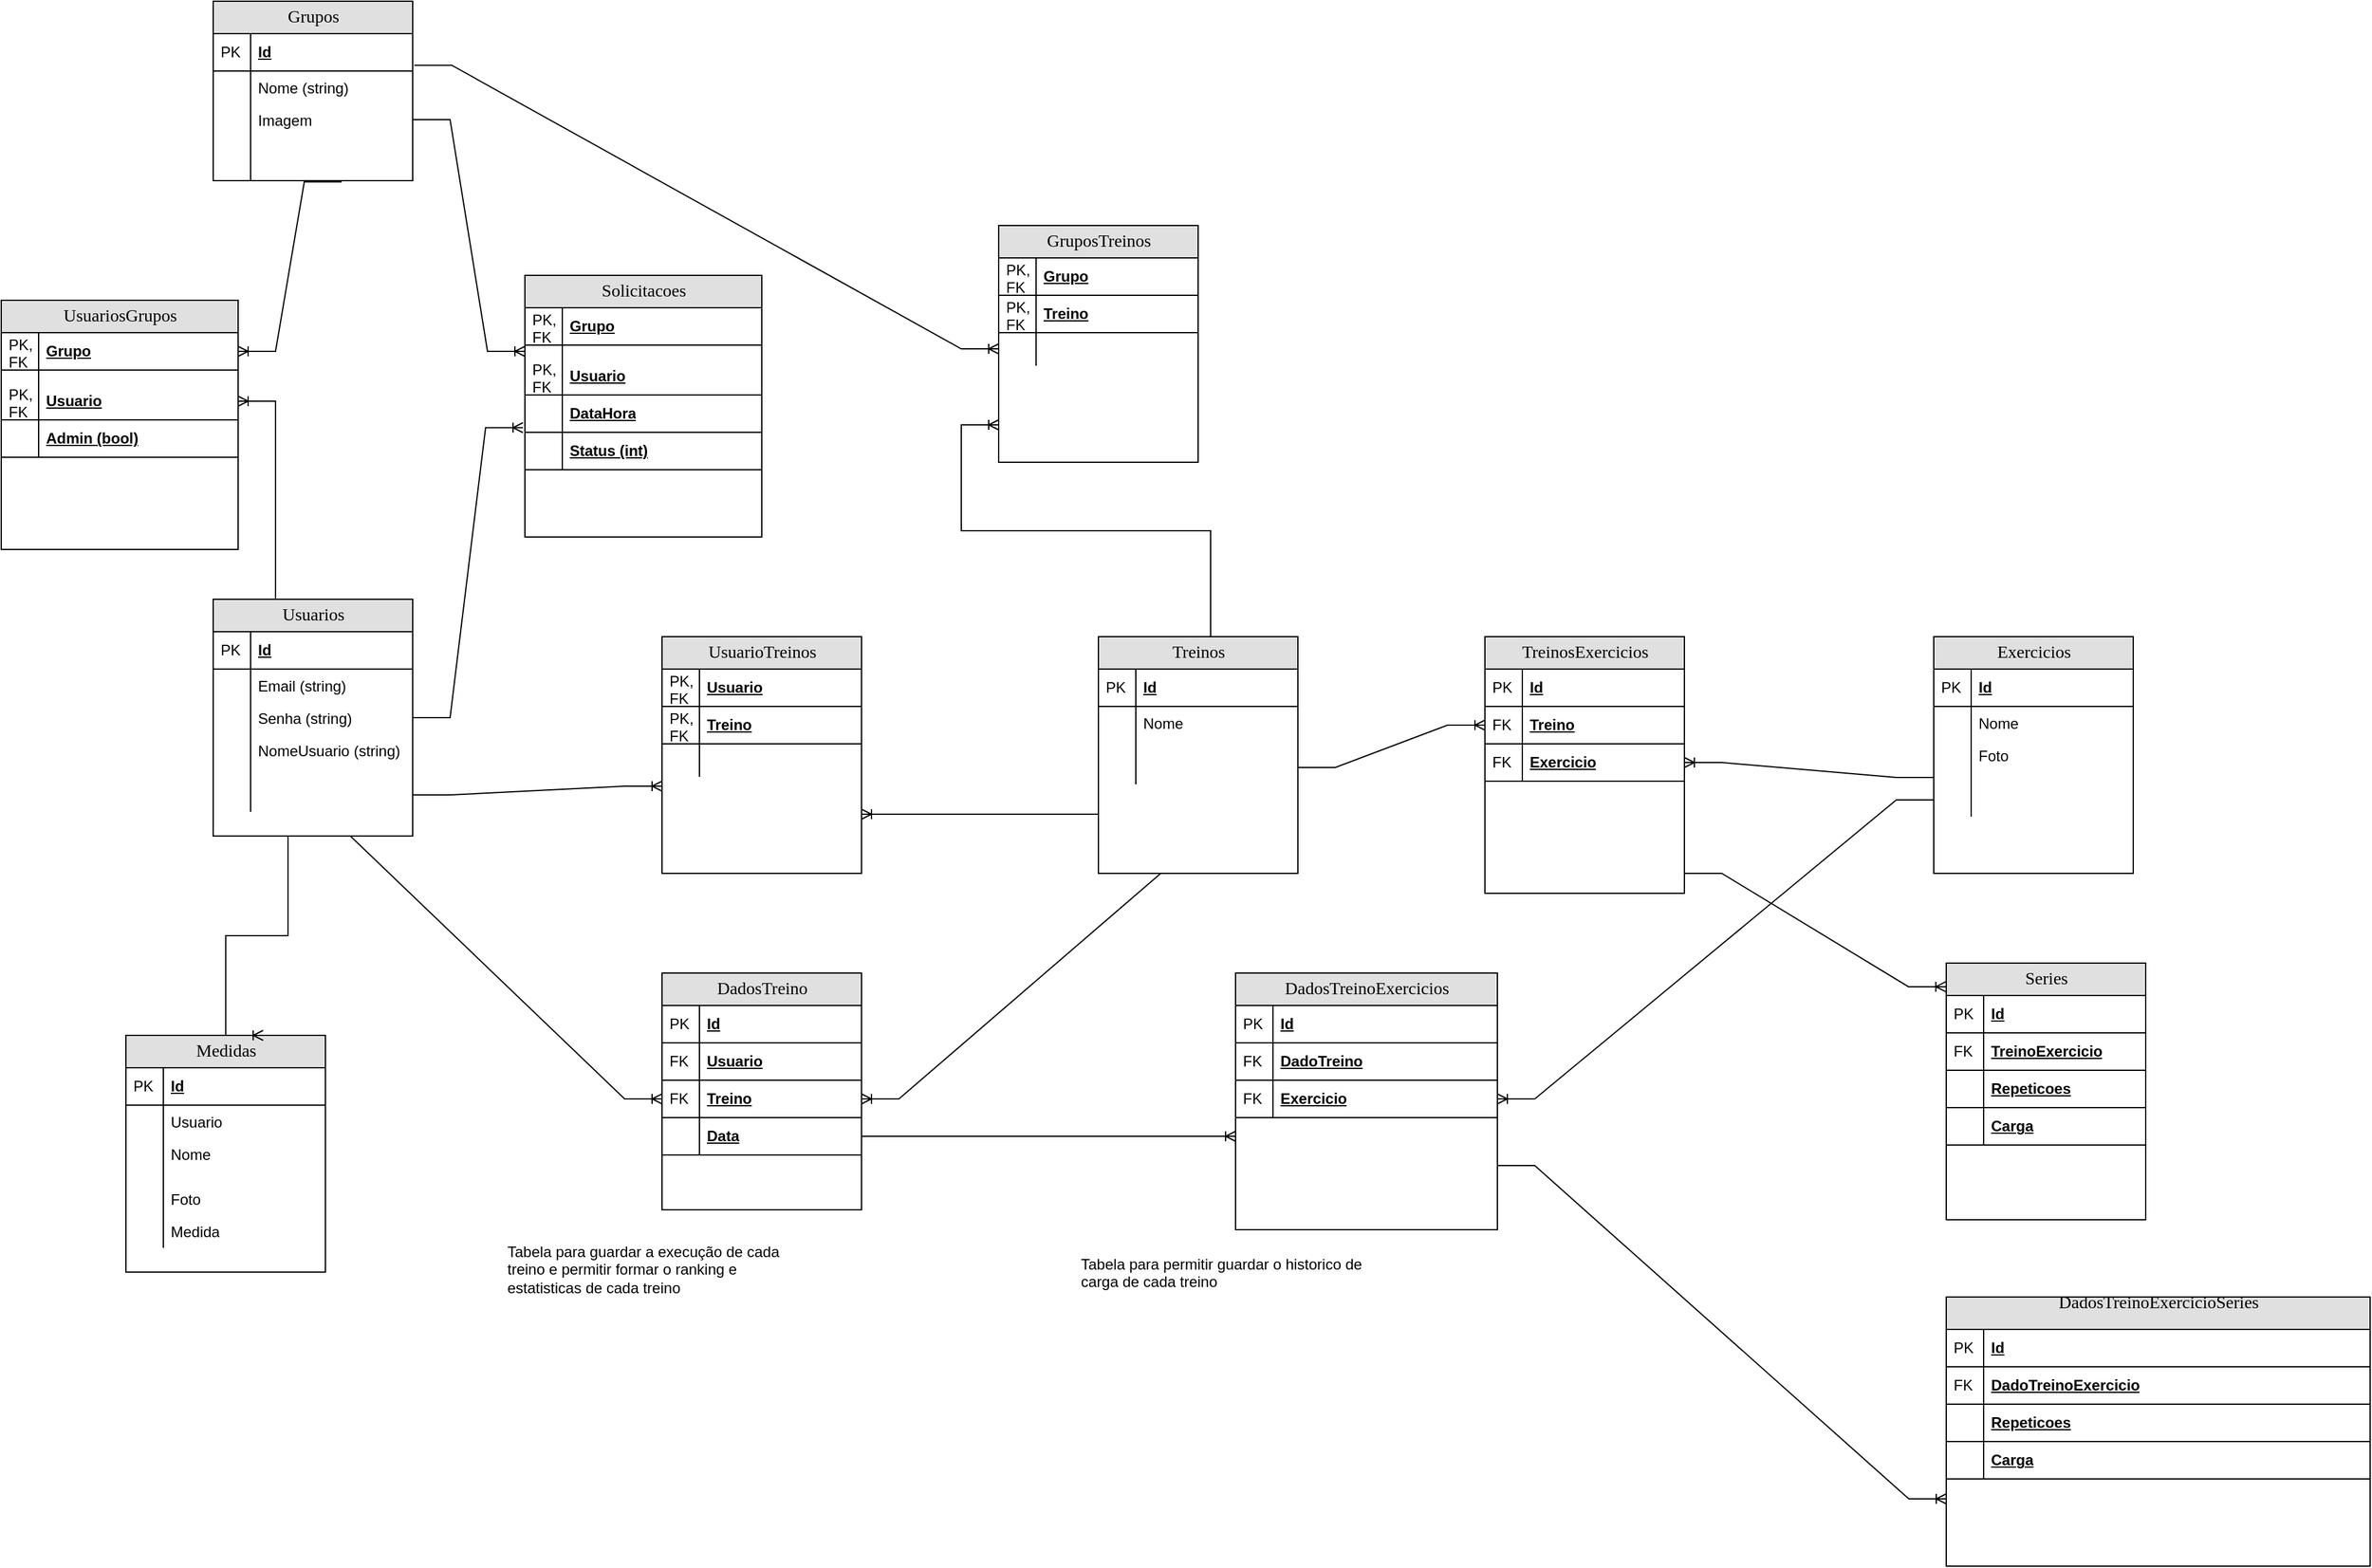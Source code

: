 <mxfile version="26.1.1">
  <diagram name="Page-1" id="e56a1550-8fbb-45ad-956c-1786394a9013">
    <mxGraphModel dx="2357" dy="1610" grid="1" gridSize="10" guides="1" tooltips="1" connect="1" arrows="1" fold="1" page="1" pageScale="1" pageWidth="1100" pageHeight="850" background="none" math="0" shadow="0">
      <root>
        <mxCell id="0" />
        <mxCell id="1" parent="0" />
        <mxCell id="2e49270ec7c68f3f-80" value="Usuarios" style="swimlane;html=1;fontStyle=0;childLayout=stackLayout;horizontal=1;startSize=26;fillColor=#e0e0e0;horizontalStack=0;resizeParent=1;resizeLast=0;collapsible=1;marginBottom=0;swimlaneFillColor=#ffffff;align=center;rounded=0;shadow=0;comic=0;labelBackgroundColor=none;strokeWidth=1;fontFamily=Verdana;fontSize=14" parent="1" vertex="1">
          <mxGeometry x="-100" y="350" width="160" height="190" as="geometry" />
        </mxCell>
        <mxCell id="2e49270ec7c68f3f-81" value="Id" style="shape=partialRectangle;top=0;left=0;right=0;bottom=1;html=1;align=left;verticalAlign=middle;fillColor=none;spacingLeft=34;spacingRight=4;whiteSpace=wrap;overflow=hidden;rotatable=0;points=[[0,0.5],[1,0.5]];portConstraint=eastwest;dropTarget=0;fontStyle=5;" parent="2e49270ec7c68f3f-80" vertex="1">
          <mxGeometry y="26" width="160" height="30" as="geometry" />
        </mxCell>
        <mxCell id="2e49270ec7c68f3f-82" value="PK" style="shape=partialRectangle;top=0;left=0;bottom=0;html=1;fillColor=none;align=left;verticalAlign=middle;spacingLeft=4;spacingRight=4;whiteSpace=wrap;overflow=hidden;rotatable=0;points=[];portConstraint=eastwest;part=1;" parent="2e49270ec7c68f3f-81" vertex="1" connectable="0">
          <mxGeometry width="30" height="30" as="geometry" />
        </mxCell>
        <mxCell id="2e49270ec7c68f3f-83" value="Email (string)" style="shape=partialRectangle;top=0;left=0;right=0;bottom=0;html=1;align=left;verticalAlign=top;fillColor=none;spacingLeft=34;spacingRight=4;whiteSpace=wrap;overflow=hidden;rotatable=0;points=[[0,0.5],[1,0.5]];portConstraint=eastwest;dropTarget=0;" parent="2e49270ec7c68f3f-80" vertex="1">
          <mxGeometry y="56" width="160" height="26" as="geometry" />
        </mxCell>
        <mxCell id="2e49270ec7c68f3f-84" value="" style="shape=partialRectangle;top=0;left=0;bottom=0;html=1;fillColor=none;align=left;verticalAlign=top;spacingLeft=4;spacingRight=4;whiteSpace=wrap;overflow=hidden;rotatable=0;points=[];portConstraint=eastwest;part=1;" parent="2e49270ec7c68f3f-83" vertex="1" connectable="0">
          <mxGeometry width="30" height="26" as="geometry" />
        </mxCell>
        <mxCell id="2e49270ec7c68f3f-85" value="Senha (string)" style="shape=partialRectangle;top=0;left=0;right=0;bottom=0;html=1;align=left;verticalAlign=top;fillColor=none;spacingLeft=34;spacingRight=4;whiteSpace=wrap;overflow=hidden;rotatable=0;points=[[0,0.5],[1,0.5]];portConstraint=eastwest;dropTarget=0;" parent="2e49270ec7c68f3f-80" vertex="1">
          <mxGeometry y="82" width="160" height="26" as="geometry" />
        </mxCell>
        <mxCell id="2e49270ec7c68f3f-86" value="" style="shape=partialRectangle;top=0;left=0;bottom=0;html=1;fillColor=none;align=left;verticalAlign=top;spacingLeft=4;spacingRight=4;whiteSpace=wrap;overflow=hidden;rotatable=0;points=[];portConstraint=eastwest;part=1;" parent="2e49270ec7c68f3f-85" vertex="1" connectable="0">
          <mxGeometry width="30" height="26" as="geometry" />
        </mxCell>
        <mxCell id="2e49270ec7c68f3f-87" value="NomeUsuario (string)" style="shape=partialRectangle;top=0;left=0;right=0;bottom=0;html=1;align=left;verticalAlign=top;fillColor=none;spacingLeft=34;spacingRight=4;whiteSpace=wrap;overflow=hidden;rotatable=0;points=[[0,0.5],[1,0.5]];portConstraint=eastwest;dropTarget=0;" parent="2e49270ec7c68f3f-80" vertex="1">
          <mxGeometry y="108" width="160" height="26" as="geometry" />
        </mxCell>
        <mxCell id="2e49270ec7c68f3f-88" value="" style="shape=partialRectangle;top=0;left=0;bottom=0;html=1;fillColor=none;align=left;verticalAlign=top;spacingLeft=4;spacingRight=4;whiteSpace=wrap;overflow=hidden;rotatable=0;points=[];portConstraint=eastwest;part=1;" parent="2e49270ec7c68f3f-87" vertex="1" connectable="0">
          <mxGeometry width="30" height="26" as="geometry" />
        </mxCell>
        <mxCell id="2e49270ec7c68f3f-89" value="" style="shape=partialRectangle;top=0;left=0;right=0;bottom=0;html=1;align=left;verticalAlign=top;fillColor=none;spacingLeft=34;spacingRight=4;whiteSpace=wrap;overflow=hidden;rotatable=0;points=[[0,0.5],[1,0.5]];portConstraint=eastwest;dropTarget=0;" parent="2e49270ec7c68f3f-80" vertex="1">
          <mxGeometry y="134" width="160" height="10" as="geometry" />
        </mxCell>
        <mxCell id="2e49270ec7c68f3f-90" value="" style="shape=partialRectangle;top=0;left=0;bottom=0;html=1;fillColor=none;align=left;verticalAlign=top;spacingLeft=4;spacingRight=4;whiteSpace=wrap;overflow=hidden;rotatable=0;points=[];portConstraint=eastwest;part=1;" parent="2e49270ec7c68f3f-89" vertex="1" connectable="0">
          <mxGeometry width="30" height="10" as="geometry" />
        </mxCell>
        <mxCell id="-Z6-8QN4MxrvKPbRd43C-1" value="" style="shape=partialRectangle;top=0;left=0;right=0;bottom=0;html=1;align=left;verticalAlign=top;fillColor=none;spacingLeft=34;spacingRight=4;whiteSpace=wrap;overflow=hidden;rotatable=0;points=[[0,0.5],[1,0.5]];portConstraint=eastwest;dropTarget=0;" parent="2e49270ec7c68f3f-80" vertex="1">
          <mxGeometry y="144" width="160" height="26" as="geometry" />
        </mxCell>
        <mxCell id="-Z6-8QN4MxrvKPbRd43C-2" value="" style="shape=partialRectangle;top=0;left=0;bottom=0;html=1;fillColor=none;align=left;verticalAlign=top;spacingLeft=4;spacingRight=4;whiteSpace=wrap;overflow=hidden;rotatable=0;points=[];portConstraint=eastwest;part=1;" parent="-Z6-8QN4MxrvKPbRd43C-1" vertex="1" connectable="0">
          <mxGeometry width="30" height="26" as="geometry" />
        </mxCell>
        <mxCell id="-Z6-8QN4MxrvKPbRd43C-3" value="Grupos" style="swimlane;html=1;fontStyle=0;childLayout=stackLayout;horizontal=1;startSize=26;fillColor=#e0e0e0;horizontalStack=0;resizeParent=1;resizeLast=0;collapsible=1;marginBottom=0;swimlaneFillColor=#ffffff;align=center;rounded=0;shadow=0;comic=0;labelBackgroundColor=none;strokeWidth=1;fontFamily=Verdana;fontSize=14" parent="1" vertex="1">
          <mxGeometry x="-100" y="-130" width="160" height="144" as="geometry" />
        </mxCell>
        <mxCell id="-Z6-8QN4MxrvKPbRd43C-4" value="Id" style="shape=partialRectangle;top=0;left=0;right=0;bottom=1;html=1;align=left;verticalAlign=middle;fillColor=none;spacingLeft=34;spacingRight=4;whiteSpace=wrap;overflow=hidden;rotatable=0;points=[[0,0.5],[1,0.5]];portConstraint=eastwest;dropTarget=0;fontStyle=5;" parent="-Z6-8QN4MxrvKPbRd43C-3" vertex="1">
          <mxGeometry y="26" width="160" height="30" as="geometry" />
        </mxCell>
        <mxCell id="-Z6-8QN4MxrvKPbRd43C-5" value="PK" style="shape=partialRectangle;top=0;left=0;bottom=0;html=1;fillColor=none;align=left;verticalAlign=middle;spacingLeft=4;spacingRight=4;whiteSpace=wrap;overflow=hidden;rotatable=0;points=[];portConstraint=eastwest;part=1;" parent="-Z6-8QN4MxrvKPbRd43C-4" vertex="1" connectable="0">
          <mxGeometry width="30" height="30" as="geometry" />
        </mxCell>
        <mxCell id="-Z6-8QN4MxrvKPbRd43C-6" value="Nome (string)" style="shape=partialRectangle;top=0;left=0;right=0;bottom=0;html=1;align=left;verticalAlign=top;fillColor=none;spacingLeft=34;spacingRight=4;whiteSpace=wrap;overflow=hidden;rotatable=0;points=[[0,0.5],[1,0.5]];portConstraint=eastwest;dropTarget=0;" parent="-Z6-8QN4MxrvKPbRd43C-3" vertex="1">
          <mxGeometry y="56" width="160" height="26" as="geometry" />
        </mxCell>
        <mxCell id="-Z6-8QN4MxrvKPbRd43C-7" value="" style="shape=partialRectangle;top=0;left=0;bottom=0;html=1;fillColor=none;align=left;verticalAlign=top;spacingLeft=4;spacingRight=4;whiteSpace=wrap;overflow=hidden;rotatable=0;points=[];portConstraint=eastwest;part=1;" parent="-Z6-8QN4MxrvKPbRd43C-6" vertex="1" connectable="0">
          <mxGeometry width="30" height="26" as="geometry" />
        </mxCell>
        <mxCell id="-Z6-8QN4MxrvKPbRd43C-8" value="Imagem" style="shape=partialRectangle;top=0;left=0;right=0;bottom=0;html=1;align=left;verticalAlign=top;fillColor=none;spacingLeft=34;spacingRight=4;whiteSpace=wrap;overflow=hidden;rotatable=0;points=[[0,0.5],[1,0.5]];portConstraint=eastwest;dropTarget=0;" parent="-Z6-8QN4MxrvKPbRd43C-3" vertex="1">
          <mxGeometry y="82" width="160" height="26" as="geometry" />
        </mxCell>
        <mxCell id="-Z6-8QN4MxrvKPbRd43C-9" value="" style="shape=partialRectangle;top=0;left=0;bottom=0;html=1;fillColor=none;align=left;verticalAlign=top;spacingLeft=4;spacingRight=4;whiteSpace=wrap;overflow=hidden;rotatable=0;points=[];portConstraint=eastwest;part=1;" parent="-Z6-8QN4MxrvKPbRd43C-8" vertex="1" connectable="0">
          <mxGeometry width="30" height="26" as="geometry" />
        </mxCell>
        <mxCell id="-Z6-8QN4MxrvKPbRd43C-10" value="" style="shape=partialRectangle;top=0;left=0;right=0;bottom=0;html=1;align=left;verticalAlign=top;fillColor=none;spacingLeft=34;spacingRight=4;whiteSpace=wrap;overflow=hidden;rotatable=0;points=[[0,0.5],[1,0.5]];portConstraint=eastwest;dropTarget=0;" parent="-Z6-8QN4MxrvKPbRd43C-3" vertex="1">
          <mxGeometry y="108" width="160" height="26" as="geometry" />
        </mxCell>
        <mxCell id="-Z6-8QN4MxrvKPbRd43C-11" value="" style="shape=partialRectangle;top=0;left=0;bottom=0;html=1;fillColor=none;align=left;verticalAlign=top;spacingLeft=4;spacingRight=4;whiteSpace=wrap;overflow=hidden;rotatable=0;points=[];portConstraint=eastwest;part=1;" parent="-Z6-8QN4MxrvKPbRd43C-10" vertex="1" connectable="0">
          <mxGeometry width="30" height="26" as="geometry" />
        </mxCell>
        <mxCell id="-Z6-8QN4MxrvKPbRd43C-12" value="" style="shape=partialRectangle;top=0;left=0;right=0;bottom=0;html=1;align=left;verticalAlign=top;fillColor=none;spacingLeft=34;spacingRight=4;whiteSpace=wrap;overflow=hidden;rotatable=0;points=[[0,0.5],[1,0.5]];portConstraint=eastwest;dropTarget=0;" parent="-Z6-8QN4MxrvKPbRd43C-3" vertex="1">
          <mxGeometry y="134" width="160" height="10" as="geometry" />
        </mxCell>
        <mxCell id="-Z6-8QN4MxrvKPbRd43C-13" value="" style="shape=partialRectangle;top=0;left=0;bottom=0;html=1;fillColor=none;align=left;verticalAlign=top;spacingLeft=4;spacingRight=4;whiteSpace=wrap;overflow=hidden;rotatable=0;points=[];portConstraint=eastwest;part=1;" parent="-Z6-8QN4MxrvKPbRd43C-12" vertex="1" connectable="0">
          <mxGeometry width="30" height="10" as="geometry" />
        </mxCell>
        <mxCell id="-Z6-8QN4MxrvKPbRd43C-14" value="UsuariosGrupos" style="swimlane;html=1;fontStyle=0;childLayout=stackLayout;horizontal=1;startSize=26;fillColor=#e0e0e0;horizontalStack=0;resizeParent=1;resizeLast=0;collapsible=1;marginBottom=0;swimlaneFillColor=#ffffff;align=center;rounded=0;shadow=0;comic=0;labelBackgroundColor=none;strokeWidth=1;fontFamily=Verdana;fontSize=14" parent="1" vertex="1">
          <mxGeometry x="-270" y="110" width="190" height="200" as="geometry" />
        </mxCell>
        <mxCell id="-Z6-8QN4MxrvKPbRd43C-15" value="Grupo" style="shape=partialRectangle;top=0;left=0;right=0;bottom=1;html=1;align=left;verticalAlign=middle;fillColor=none;spacingLeft=34;spacingRight=4;whiteSpace=wrap;overflow=hidden;rotatable=0;points=[[0,0.5],[1,0.5]];portConstraint=eastwest;dropTarget=0;fontStyle=5;" parent="-Z6-8QN4MxrvKPbRd43C-14" vertex="1">
          <mxGeometry y="26" width="190" height="30" as="geometry" />
        </mxCell>
        <mxCell id="-Z6-8QN4MxrvKPbRd43C-16" value="PK, FK" style="shape=partialRectangle;top=0;left=0;bottom=0;html=1;fillColor=none;align=left;verticalAlign=middle;spacingLeft=4;spacingRight=4;whiteSpace=wrap;overflow=hidden;rotatable=0;points=[];portConstraint=eastwest;part=1;" parent="-Z6-8QN4MxrvKPbRd43C-15" vertex="1" connectable="0">
          <mxGeometry width="30" height="30" as="geometry" />
        </mxCell>
        <mxCell id="-Z6-8QN4MxrvKPbRd43C-23" value="" style="shape=partialRectangle;top=0;left=0;right=0;bottom=0;html=1;align=left;verticalAlign=top;fillColor=none;spacingLeft=34;spacingRight=4;whiteSpace=wrap;overflow=hidden;rotatable=0;points=[[0,0.5],[1,0.5]];portConstraint=eastwest;dropTarget=0;" parent="-Z6-8QN4MxrvKPbRd43C-14" vertex="1">
          <mxGeometry y="56" width="190" height="10" as="geometry" />
        </mxCell>
        <mxCell id="-Z6-8QN4MxrvKPbRd43C-24" value="" style="shape=partialRectangle;top=0;left=0;bottom=0;html=1;fillColor=none;align=left;verticalAlign=top;spacingLeft=4;spacingRight=4;whiteSpace=wrap;overflow=hidden;rotatable=0;points=[];portConstraint=eastwest;part=1;" parent="-Z6-8QN4MxrvKPbRd43C-23" vertex="1" connectable="0">
          <mxGeometry width="30" height="10" as="geometry" />
        </mxCell>
        <mxCell id="-Z6-8QN4MxrvKPbRd43C-25" value="Usuario" style="shape=partialRectangle;top=0;left=0;right=0;bottom=1;html=1;align=left;verticalAlign=middle;fillColor=none;spacingLeft=34;spacingRight=4;whiteSpace=wrap;overflow=hidden;rotatable=0;points=[[0,0.5],[1,0.5]];portConstraint=eastwest;dropTarget=0;fontStyle=5;" parent="-Z6-8QN4MxrvKPbRd43C-14" vertex="1">
          <mxGeometry y="66" width="190" height="30" as="geometry" />
        </mxCell>
        <mxCell id="-Z6-8QN4MxrvKPbRd43C-26" value="PK, FK" style="shape=partialRectangle;top=0;left=0;bottom=0;html=1;fillColor=none;align=left;verticalAlign=middle;spacingLeft=4;spacingRight=4;whiteSpace=wrap;overflow=hidden;rotatable=0;points=[];portConstraint=eastwest;part=1;" parent="-Z6-8QN4MxrvKPbRd43C-25" vertex="1" connectable="0">
          <mxGeometry width="30" height="30" as="geometry" />
        </mxCell>
        <mxCell id="-Z6-8QN4MxrvKPbRd43C-41" value="Admin (bool)" style="shape=partialRectangle;top=0;left=0;right=0;bottom=1;html=1;align=left;verticalAlign=middle;fillColor=none;spacingLeft=34;spacingRight=4;whiteSpace=wrap;overflow=hidden;rotatable=0;points=[[0,0.5],[1,0.5]];portConstraint=eastwest;dropTarget=0;fontStyle=5;" parent="-Z6-8QN4MxrvKPbRd43C-14" vertex="1">
          <mxGeometry y="96" width="190" height="30" as="geometry" />
        </mxCell>
        <mxCell id="-Z6-8QN4MxrvKPbRd43C-42" value="" style="shape=partialRectangle;top=0;left=0;bottom=0;html=1;fillColor=none;align=left;verticalAlign=middle;spacingLeft=4;spacingRight=4;whiteSpace=wrap;overflow=hidden;rotatable=0;points=[];portConstraint=eastwest;part=1;" parent="-Z6-8QN4MxrvKPbRd43C-41" vertex="1" connectable="0">
          <mxGeometry width="30" height="30" as="geometry" />
        </mxCell>
        <mxCell id="-Z6-8QN4MxrvKPbRd43C-28" value="" style="edgeStyle=entityRelationEdgeStyle;fontSize=12;html=1;endArrow=ERoneToMany;rounded=0;exitX=0.5;exitY=0;exitDx=0;exitDy=0;entryX=1;entryY=0.5;entryDx=0;entryDy=0;" parent="1" source="2e49270ec7c68f3f-80" target="-Z6-8QN4MxrvKPbRd43C-25" edge="1">
          <mxGeometry width="100" height="100" relative="1" as="geometry">
            <mxPoint x="90" y="380" as="sourcePoint" />
            <mxPoint x="190" y="280" as="targetPoint" />
          </mxGeometry>
        </mxCell>
        <mxCell id="-Z6-8QN4MxrvKPbRd43C-29" value="" style="edgeStyle=entityRelationEdgeStyle;fontSize=12;html=1;endArrow=ERoneToMany;rounded=0;exitX=0.644;exitY=1.1;exitDx=0;exitDy=0;entryX=1;entryY=0.5;entryDx=0;entryDy=0;exitPerimeter=0;" parent="1" source="-Z6-8QN4MxrvKPbRd43C-12" target="-Z6-8QN4MxrvKPbRd43C-15" edge="1">
          <mxGeometry width="100" height="100" relative="1" as="geometry">
            <mxPoint x="90" y="229" as="sourcePoint" />
            <mxPoint x="80" y="60" as="targetPoint" />
          </mxGeometry>
        </mxCell>
        <mxCell id="-Z6-8QN4MxrvKPbRd43C-43" value="Solicitacoes" style="swimlane;html=1;fontStyle=0;childLayout=stackLayout;horizontal=1;startSize=26;fillColor=#e0e0e0;horizontalStack=0;resizeParent=1;resizeLast=0;collapsible=1;marginBottom=0;swimlaneFillColor=#ffffff;align=center;rounded=0;shadow=0;comic=0;labelBackgroundColor=none;strokeWidth=1;fontFamily=Verdana;fontSize=14" parent="1" vertex="1">
          <mxGeometry x="150" y="90" width="190" height="210" as="geometry" />
        </mxCell>
        <mxCell id="-Z6-8QN4MxrvKPbRd43C-44" value="Grupo" style="shape=partialRectangle;top=0;left=0;right=0;bottom=1;html=1;align=left;verticalAlign=middle;fillColor=none;spacingLeft=34;spacingRight=4;whiteSpace=wrap;overflow=hidden;rotatable=0;points=[[0,0.5],[1,0.5]];portConstraint=eastwest;dropTarget=0;fontStyle=5;" parent="-Z6-8QN4MxrvKPbRd43C-43" vertex="1">
          <mxGeometry y="26" width="190" height="30" as="geometry" />
        </mxCell>
        <mxCell id="-Z6-8QN4MxrvKPbRd43C-45" value="PK, FK" style="shape=partialRectangle;top=0;left=0;bottom=0;html=1;fillColor=none;align=left;verticalAlign=middle;spacingLeft=4;spacingRight=4;whiteSpace=wrap;overflow=hidden;rotatable=0;points=[];portConstraint=eastwest;part=1;" parent="-Z6-8QN4MxrvKPbRd43C-44" vertex="1" connectable="0">
          <mxGeometry width="30" height="30" as="geometry" />
        </mxCell>
        <mxCell id="-Z6-8QN4MxrvKPbRd43C-46" value="" style="shape=partialRectangle;top=0;left=0;right=0;bottom=0;html=1;align=left;verticalAlign=top;fillColor=none;spacingLeft=34;spacingRight=4;whiteSpace=wrap;overflow=hidden;rotatable=0;points=[[0,0.5],[1,0.5]];portConstraint=eastwest;dropTarget=0;" parent="-Z6-8QN4MxrvKPbRd43C-43" vertex="1">
          <mxGeometry y="56" width="190" height="10" as="geometry" />
        </mxCell>
        <mxCell id="-Z6-8QN4MxrvKPbRd43C-47" value="" style="shape=partialRectangle;top=0;left=0;bottom=0;html=1;fillColor=none;align=left;verticalAlign=top;spacingLeft=4;spacingRight=4;whiteSpace=wrap;overflow=hidden;rotatable=0;points=[];portConstraint=eastwest;part=1;" parent="-Z6-8QN4MxrvKPbRd43C-46" vertex="1" connectable="0">
          <mxGeometry width="30" height="10" as="geometry" />
        </mxCell>
        <mxCell id="-Z6-8QN4MxrvKPbRd43C-48" value="Usuario" style="shape=partialRectangle;top=0;left=0;right=0;bottom=1;html=1;align=left;verticalAlign=middle;fillColor=none;spacingLeft=34;spacingRight=4;whiteSpace=wrap;overflow=hidden;rotatable=0;points=[[0,0.5],[1,0.5]];portConstraint=eastwest;dropTarget=0;fontStyle=5;" parent="-Z6-8QN4MxrvKPbRd43C-43" vertex="1">
          <mxGeometry y="66" width="190" height="30" as="geometry" />
        </mxCell>
        <mxCell id="-Z6-8QN4MxrvKPbRd43C-49" value="PK, FK" style="shape=partialRectangle;top=0;left=0;bottom=0;html=1;fillColor=none;align=left;verticalAlign=middle;spacingLeft=4;spacingRight=4;whiteSpace=wrap;overflow=hidden;rotatable=0;points=[];portConstraint=eastwest;part=1;" parent="-Z6-8QN4MxrvKPbRd43C-48" vertex="1" connectable="0">
          <mxGeometry width="30" height="30" as="geometry" />
        </mxCell>
        <mxCell id="-Z6-8QN4MxrvKPbRd43C-54" value="DataHora" style="shape=partialRectangle;top=0;left=0;right=0;bottom=1;html=1;align=left;verticalAlign=middle;fillColor=none;spacingLeft=34;spacingRight=4;whiteSpace=wrap;overflow=hidden;rotatable=0;points=[[0,0.5],[1,0.5]];portConstraint=eastwest;dropTarget=0;fontStyle=5;" parent="-Z6-8QN4MxrvKPbRd43C-43" vertex="1">
          <mxGeometry y="96" width="190" height="30" as="geometry" />
        </mxCell>
        <mxCell id="-Z6-8QN4MxrvKPbRd43C-55" value="" style="shape=partialRectangle;top=0;left=0;bottom=0;html=1;fillColor=none;align=left;verticalAlign=middle;spacingLeft=4;spacingRight=4;whiteSpace=wrap;overflow=hidden;rotatable=0;points=[];portConstraint=eastwest;part=1;" parent="-Z6-8QN4MxrvKPbRd43C-54" vertex="1" connectable="0">
          <mxGeometry width="30" height="30" as="geometry" />
        </mxCell>
        <mxCell id="-Z6-8QN4MxrvKPbRd43C-56" value="Status (int)" style="shape=partialRectangle;top=0;left=0;right=0;bottom=1;html=1;align=left;verticalAlign=middle;fillColor=none;spacingLeft=34;spacingRight=4;whiteSpace=wrap;overflow=hidden;rotatable=0;points=[[0,0.5],[1,0.5]];portConstraint=eastwest;dropTarget=0;fontStyle=5;" parent="-Z6-8QN4MxrvKPbRd43C-43" vertex="1">
          <mxGeometry y="126" width="190" height="30" as="geometry" />
        </mxCell>
        <mxCell id="-Z6-8QN4MxrvKPbRd43C-57" value="" style="shape=partialRectangle;top=0;left=0;bottom=0;html=1;fillColor=none;align=left;verticalAlign=middle;spacingLeft=4;spacingRight=4;whiteSpace=wrap;overflow=hidden;rotatable=0;points=[];portConstraint=eastwest;part=1;" parent="-Z6-8QN4MxrvKPbRd43C-56" vertex="1" connectable="0">
          <mxGeometry width="30" height="30" as="geometry" />
        </mxCell>
        <mxCell id="-Z6-8QN4MxrvKPbRd43C-52" value="" style="edgeStyle=entityRelationEdgeStyle;fontSize=12;html=1;endArrow=ERoneToMany;rounded=0;exitX=1;exitY=0.5;exitDx=0;exitDy=0;entryX=-0.008;entryY=0.875;entryDx=0;entryDy=0;entryPerimeter=0;" parent="1" source="2e49270ec7c68f3f-85" target="-Z6-8QN4MxrvKPbRd43C-54" edge="1">
          <mxGeometry width="100" height="100" relative="1" as="geometry">
            <mxPoint x="250" y="469" as="sourcePoint" />
            <mxPoint x="120" y="210" as="targetPoint" />
          </mxGeometry>
        </mxCell>
        <mxCell id="-Z6-8QN4MxrvKPbRd43C-53" value="" style="edgeStyle=entityRelationEdgeStyle;fontSize=12;html=1;endArrow=ERoneToMany;rounded=0;exitX=1;exitY=0.5;exitDx=0;exitDy=0;entryX=0;entryY=0.5;entryDx=0;entryDy=0;" parent="1" source="-Z6-8QN4MxrvKPbRd43C-8" target="-Z6-8QN4MxrvKPbRd43C-46" edge="1">
          <mxGeometry width="100" height="100" relative="1" as="geometry">
            <mxPoint x="340" y="435" as="sourcePoint" />
            <mxPoint x="400" y="200" as="targetPoint" />
            <Array as="points">
              <mxPoint x="400" y="270" />
            </Array>
          </mxGeometry>
        </mxCell>
        <mxCell id="-Z6-8QN4MxrvKPbRd43C-71" value="Treinos" style="swimlane;html=1;fontStyle=0;childLayout=stackLayout;horizontal=1;startSize=26;fillColor=#e0e0e0;horizontalStack=0;resizeParent=1;resizeLast=0;collapsible=1;marginBottom=0;swimlaneFillColor=#ffffff;align=center;rounded=0;shadow=0;comic=0;labelBackgroundColor=none;strokeWidth=1;fontFamily=Verdana;fontSize=14" parent="1" vertex="1">
          <mxGeometry x="610" y="380" width="160" height="190" as="geometry" />
        </mxCell>
        <mxCell id="-Z6-8QN4MxrvKPbRd43C-72" value="Id" style="shape=partialRectangle;top=0;left=0;right=0;bottom=1;html=1;align=left;verticalAlign=middle;fillColor=none;spacingLeft=34;spacingRight=4;whiteSpace=wrap;overflow=hidden;rotatable=0;points=[[0,0.5],[1,0.5]];portConstraint=eastwest;dropTarget=0;fontStyle=5;" parent="-Z6-8QN4MxrvKPbRd43C-71" vertex="1">
          <mxGeometry y="26" width="160" height="30" as="geometry" />
        </mxCell>
        <mxCell id="-Z6-8QN4MxrvKPbRd43C-73" value="PK" style="shape=partialRectangle;top=0;left=0;bottom=0;html=1;fillColor=none;align=left;verticalAlign=middle;spacingLeft=4;spacingRight=4;whiteSpace=wrap;overflow=hidden;rotatable=0;points=[];portConstraint=eastwest;part=1;" parent="-Z6-8QN4MxrvKPbRd43C-72" vertex="1" connectable="0">
          <mxGeometry width="30" height="30" as="geometry" />
        </mxCell>
        <mxCell id="-Z6-8QN4MxrvKPbRd43C-74" value="Nome" style="shape=partialRectangle;top=0;left=0;right=0;bottom=0;html=1;align=left;verticalAlign=top;fillColor=none;spacingLeft=34;spacingRight=4;whiteSpace=wrap;overflow=hidden;rotatable=0;points=[[0,0.5],[1,0.5]];portConstraint=eastwest;dropTarget=0;" parent="-Z6-8QN4MxrvKPbRd43C-71" vertex="1">
          <mxGeometry y="56" width="160" height="26" as="geometry" />
        </mxCell>
        <mxCell id="-Z6-8QN4MxrvKPbRd43C-75" value="" style="shape=partialRectangle;top=0;left=0;bottom=0;html=1;fillColor=none;align=left;verticalAlign=top;spacingLeft=4;spacingRight=4;whiteSpace=wrap;overflow=hidden;rotatable=0;points=[];portConstraint=eastwest;part=1;" parent="-Z6-8QN4MxrvKPbRd43C-74" vertex="1" connectable="0">
          <mxGeometry width="30" height="26" as="geometry" />
        </mxCell>
        <mxCell id="-Z6-8QN4MxrvKPbRd43C-80" value="" style="shape=partialRectangle;top=0;left=0;right=0;bottom=0;html=1;align=left;verticalAlign=top;fillColor=none;spacingLeft=34;spacingRight=4;whiteSpace=wrap;overflow=hidden;rotatable=0;points=[[0,0.5],[1,0.5]];portConstraint=eastwest;dropTarget=0;" parent="-Z6-8QN4MxrvKPbRd43C-71" vertex="1">
          <mxGeometry y="82" width="160" height="10" as="geometry" />
        </mxCell>
        <mxCell id="-Z6-8QN4MxrvKPbRd43C-81" value="" style="shape=partialRectangle;top=0;left=0;bottom=0;html=1;fillColor=none;align=left;verticalAlign=top;spacingLeft=4;spacingRight=4;whiteSpace=wrap;overflow=hidden;rotatable=0;points=[];portConstraint=eastwest;part=1;" parent="-Z6-8QN4MxrvKPbRd43C-80" vertex="1" connectable="0">
          <mxGeometry width="30" height="10" as="geometry" />
        </mxCell>
        <mxCell id="-Z6-8QN4MxrvKPbRd43C-82" value="" style="shape=partialRectangle;top=0;left=0;right=0;bottom=0;html=1;align=left;verticalAlign=top;fillColor=none;spacingLeft=34;spacingRight=4;whiteSpace=wrap;overflow=hidden;rotatable=0;points=[[0,0.5],[1,0.5]];portConstraint=eastwest;dropTarget=0;" parent="-Z6-8QN4MxrvKPbRd43C-71" vertex="1">
          <mxGeometry y="92" width="160" height="26" as="geometry" />
        </mxCell>
        <mxCell id="-Z6-8QN4MxrvKPbRd43C-83" value="" style="shape=partialRectangle;top=0;left=0;bottom=0;html=1;fillColor=none;align=left;verticalAlign=top;spacingLeft=4;spacingRight=4;whiteSpace=wrap;overflow=hidden;rotatable=0;points=[];portConstraint=eastwest;part=1;" parent="-Z6-8QN4MxrvKPbRd43C-82" vertex="1" connectable="0">
          <mxGeometry width="30" height="26" as="geometry" />
        </mxCell>
        <mxCell id="-Z6-8QN4MxrvKPbRd43C-84" value="Exercicios" style="swimlane;html=1;fontStyle=0;childLayout=stackLayout;horizontal=1;startSize=26;fillColor=#e0e0e0;horizontalStack=0;resizeParent=1;resizeLast=0;collapsible=1;marginBottom=0;swimlaneFillColor=#ffffff;align=center;rounded=0;shadow=0;comic=0;labelBackgroundColor=none;strokeWidth=1;fontFamily=Verdana;fontSize=14" parent="1" vertex="1">
          <mxGeometry x="1280" y="380" width="160" height="190" as="geometry" />
        </mxCell>
        <mxCell id="-Z6-8QN4MxrvKPbRd43C-85" value="Id" style="shape=partialRectangle;top=0;left=0;right=0;bottom=1;html=1;align=left;verticalAlign=middle;fillColor=none;spacingLeft=34;spacingRight=4;whiteSpace=wrap;overflow=hidden;rotatable=0;points=[[0,0.5],[1,0.5]];portConstraint=eastwest;dropTarget=0;fontStyle=5;" parent="-Z6-8QN4MxrvKPbRd43C-84" vertex="1">
          <mxGeometry y="26" width="160" height="30" as="geometry" />
        </mxCell>
        <mxCell id="-Z6-8QN4MxrvKPbRd43C-86" value="PK" style="shape=partialRectangle;top=0;left=0;bottom=0;html=1;fillColor=none;align=left;verticalAlign=middle;spacingLeft=4;spacingRight=4;whiteSpace=wrap;overflow=hidden;rotatable=0;points=[];portConstraint=eastwest;part=1;" parent="-Z6-8QN4MxrvKPbRd43C-85" vertex="1" connectable="0">
          <mxGeometry width="30" height="30" as="geometry" />
        </mxCell>
        <mxCell id="-Z6-8QN4MxrvKPbRd43C-87" value="Nome" style="shape=partialRectangle;top=0;left=0;right=0;bottom=0;html=1;align=left;verticalAlign=top;fillColor=none;spacingLeft=34;spacingRight=4;whiteSpace=wrap;overflow=hidden;rotatable=0;points=[[0,0.5],[1,0.5]];portConstraint=eastwest;dropTarget=0;" parent="-Z6-8QN4MxrvKPbRd43C-84" vertex="1">
          <mxGeometry y="56" width="160" height="26" as="geometry" />
        </mxCell>
        <mxCell id="-Z6-8QN4MxrvKPbRd43C-88" value="" style="shape=partialRectangle;top=0;left=0;bottom=0;html=1;fillColor=none;align=left;verticalAlign=top;spacingLeft=4;spacingRight=4;whiteSpace=wrap;overflow=hidden;rotatable=0;points=[];portConstraint=eastwest;part=1;" parent="-Z6-8QN4MxrvKPbRd43C-87" vertex="1" connectable="0">
          <mxGeometry width="30" height="26" as="geometry" />
        </mxCell>
        <mxCell id="-Z6-8QN4MxrvKPbRd43C-104" value="Foto" style="shape=partialRectangle;top=0;left=0;right=0;bottom=0;html=1;align=left;verticalAlign=top;fillColor=none;spacingLeft=34;spacingRight=4;whiteSpace=wrap;overflow=hidden;rotatable=0;points=[[0,0.5],[1,0.5]];portConstraint=eastwest;dropTarget=0;" parent="-Z6-8QN4MxrvKPbRd43C-84" vertex="1">
          <mxGeometry y="82" width="160" height="26" as="geometry" />
        </mxCell>
        <mxCell id="-Z6-8QN4MxrvKPbRd43C-105" value="" style="shape=partialRectangle;top=0;left=0;bottom=0;html=1;fillColor=none;align=left;verticalAlign=top;spacingLeft=4;spacingRight=4;whiteSpace=wrap;overflow=hidden;rotatable=0;points=[];portConstraint=eastwest;part=1;" parent="-Z6-8QN4MxrvKPbRd43C-104" vertex="1" connectable="0">
          <mxGeometry width="30" height="26" as="geometry" />
        </mxCell>
        <mxCell id="-Z6-8QN4MxrvKPbRd43C-89" value="" style="shape=partialRectangle;top=0;left=0;right=0;bottom=0;html=1;align=left;verticalAlign=top;fillColor=none;spacingLeft=34;spacingRight=4;whiteSpace=wrap;overflow=hidden;rotatable=0;points=[[0,0.5],[1,0.5]];portConstraint=eastwest;dropTarget=0;" parent="-Z6-8QN4MxrvKPbRd43C-84" vertex="1">
          <mxGeometry y="108" width="160" height="10" as="geometry" />
        </mxCell>
        <mxCell id="-Z6-8QN4MxrvKPbRd43C-90" value="" style="shape=partialRectangle;top=0;left=0;bottom=0;html=1;fillColor=none;align=left;verticalAlign=top;spacingLeft=4;spacingRight=4;whiteSpace=wrap;overflow=hidden;rotatable=0;points=[];portConstraint=eastwest;part=1;" parent="-Z6-8QN4MxrvKPbRd43C-89" vertex="1" connectable="0">
          <mxGeometry width="30" height="10" as="geometry" />
        </mxCell>
        <mxCell id="-Z6-8QN4MxrvKPbRd43C-91" value="" style="shape=partialRectangle;top=0;left=0;right=0;bottom=0;html=1;align=left;verticalAlign=top;fillColor=none;spacingLeft=34;spacingRight=4;whiteSpace=wrap;overflow=hidden;rotatable=0;points=[[0,0.5],[1,0.5]];portConstraint=eastwest;dropTarget=0;" parent="-Z6-8QN4MxrvKPbRd43C-84" vertex="1">
          <mxGeometry y="118" width="160" height="26" as="geometry" />
        </mxCell>
        <mxCell id="-Z6-8QN4MxrvKPbRd43C-92" value="" style="shape=partialRectangle;top=0;left=0;bottom=0;html=1;fillColor=none;align=left;verticalAlign=top;spacingLeft=4;spacingRight=4;whiteSpace=wrap;overflow=hidden;rotatable=0;points=[];portConstraint=eastwest;part=1;" parent="-Z6-8QN4MxrvKPbRd43C-91" vertex="1" connectable="0">
          <mxGeometry width="30" height="26" as="geometry" />
        </mxCell>
        <mxCell id="-Z6-8QN4MxrvKPbRd43C-95" value="TreinosExercicios" style="swimlane;html=1;fontStyle=0;childLayout=stackLayout;horizontal=1;startSize=26;fillColor=#e0e0e0;horizontalStack=0;resizeParent=1;resizeLast=0;collapsible=1;marginBottom=0;swimlaneFillColor=#ffffff;align=center;rounded=0;shadow=0;comic=0;labelBackgroundColor=none;strokeWidth=1;fontFamily=Verdana;fontSize=14" parent="1" vertex="1">
          <mxGeometry x="920" y="380" width="160" height="206" as="geometry" />
        </mxCell>
        <mxCell id="-Z6-8QN4MxrvKPbRd43C-152" value="Id" style="shape=partialRectangle;top=0;left=0;right=0;bottom=1;html=1;align=left;verticalAlign=middle;fillColor=none;spacingLeft=34;spacingRight=4;whiteSpace=wrap;overflow=hidden;rotatable=0;points=[[0,0.5],[1,0.5]];portConstraint=eastwest;dropTarget=0;fontStyle=5;" parent="-Z6-8QN4MxrvKPbRd43C-95" vertex="1">
          <mxGeometry y="26" width="160" height="30" as="geometry" />
        </mxCell>
        <mxCell id="-Z6-8QN4MxrvKPbRd43C-153" value="PK" style="shape=partialRectangle;top=0;left=0;bottom=0;html=1;fillColor=none;align=left;verticalAlign=middle;spacingLeft=4;spacingRight=4;whiteSpace=wrap;overflow=hidden;rotatable=0;points=[];portConstraint=eastwest;part=1;" parent="-Z6-8QN4MxrvKPbRd43C-152" vertex="1" connectable="0">
          <mxGeometry width="30" height="30" as="geometry" />
        </mxCell>
        <mxCell id="-Z6-8QN4MxrvKPbRd43C-96" value="Treino" style="shape=partialRectangle;top=0;left=0;right=0;bottom=1;html=1;align=left;verticalAlign=middle;fillColor=none;spacingLeft=34;spacingRight=4;whiteSpace=wrap;overflow=hidden;rotatable=0;points=[[0,0.5],[1,0.5]];portConstraint=eastwest;dropTarget=0;fontStyle=5;" parent="-Z6-8QN4MxrvKPbRd43C-95" vertex="1">
          <mxGeometry y="56" width="160" height="30" as="geometry" />
        </mxCell>
        <mxCell id="-Z6-8QN4MxrvKPbRd43C-97" value="FK" style="shape=partialRectangle;top=0;left=0;bottom=0;html=1;fillColor=none;align=left;verticalAlign=middle;spacingLeft=4;spacingRight=4;whiteSpace=wrap;overflow=hidden;rotatable=0;points=[];portConstraint=eastwest;part=1;" parent="-Z6-8QN4MxrvKPbRd43C-96" vertex="1" connectable="0">
          <mxGeometry width="30" height="30" as="geometry" />
        </mxCell>
        <mxCell id="-Z6-8QN4MxrvKPbRd43C-106" value="Exercicio" style="shape=partialRectangle;top=0;left=0;right=0;bottom=1;html=1;align=left;verticalAlign=middle;fillColor=none;spacingLeft=34;spacingRight=4;whiteSpace=wrap;overflow=hidden;rotatable=0;points=[[0,0.5],[1,0.5]];portConstraint=eastwest;dropTarget=0;fontStyle=5;" parent="-Z6-8QN4MxrvKPbRd43C-95" vertex="1">
          <mxGeometry y="86" width="160" height="30" as="geometry" />
        </mxCell>
        <mxCell id="-Z6-8QN4MxrvKPbRd43C-107" value="FK" style="shape=partialRectangle;top=0;left=0;bottom=0;html=1;fillColor=none;align=left;verticalAlign=middle;spacingLeft=4;spacingRight=4;whiteSpace=wrap;overflow=hidden;rotatable=0;points=[];portConstraint=eastwest;part=1;" parent="-Z6-8QN4MxrvKPbRd43C-106" vertex="1" connectable="0">
          <mxGeometry width="30" height="30" as="geometry" />
        </mxCell>
        <mxCell id="-Z6-8QN4MxrvKPbRd43C-114" value="UsuarioTreinos" style="swimlane;html=1;fontStyle=0;childLayout=stackLayout;horizontal=1;startSize=26;fillColor=#e0e0e0;horizontalStack=0;resizeParent=1;resizeLast=0;collapsible=1;marginBottom=0;swimlaneFillColor=#ffffff;align=center;rounded=0;shadow=0;comic=0;labelBackgroundColor=none;strokeWidth=1;fontFamily=Verdana;fontSize=14" parent="1" vertex="1">
          <mxGeometry x="260" y="380" width="160" height="190" as="geometry" />
        </mxCell>
        <mxCell id="-Z6-8QN4MxrvKPbRd43C-115" value="Usuario" style="shape=partialRectangle;top=0;left=0;right=0;bottom=1;html=1;align=left;verticalAlign=middle;fillColor=none;spacingLeft=34;spacingRight=4;whiteSpace=wrap;overflow=hidden;rotatable=0;points=[[0,0.5],[1,0.5]];portConstraint=eastwest;dropTarget=0;fontStyle=5;" parent="-Z6-8QN4MxrvKPbRd43C-114" vertex="1">
          <mxGeometry y="26" width="160" height="30" as="geometry" />
        </mxCell>
        <mxCell id="-Z6-8QN4MxrvKPbRd43C-116" value="PK, FK" style="shape=partialRectangle;top=0;left=0;bottom=0;html=1;fillColor=none;align=left;verticalAlign=middle;spacingLeft=4;spacingRight=4;whiteSpace=wrap;overflow=hidden;rotatable=0;points=[];portConstraint=eastwest;part=1;" parent="-Z6-8QN4MxrvKPbRd43C-115" vertex="1" connectable="0">
          <mxGeometry width="30" height="30" as="geometry" />
        </mxCell>
        <mxCell id="-Z6-8QN4MxrvKPbRd43C-123" value="Treino" style="shape=partialRectangle;top=0;left=0;right=0;bottom=1;html=1;align=left;verticalAlign=middle;fillColor=none;spacingLeft=34;spacingRight=4;whiteSpace=wrap;overflow=hidden;rotatable=0;points=[[0,0.5],[1,0.5]];portConstraint=eastwest;dropTarget=0;fontStyle=5;" parent="-Z6-8QN4MxrvKPbRd43C-114" vertex="1">
          <mxGeometry y="56" width="160" height="30" as="geometry" />
        </mxCell>
        <mxCell id="-Z6-8QN4MxrvKPbRd43C-124" value="PK, FK" style="shape=partialRectangle;top=0;left=0;bottom=0;html=1;fillColor=none;align=left;verticalAlign=middle;spacingLeft=4;spacingRight=4;whiteSpace=wrap;overflow=hidden;rotatable=0;points=[];portConstraint=eastwest;part=1;" parent="-Z6-8QN4MxrvKPbRd43C-123" vertex="1" connectable="0">
          <mxGeometry width="30" height="30" as="geometry" />
        </mxCell>
        <mxCell id="-Z6-8QN4MxrvKPbRd43C-121" value="" style="shape=partialRectangle;top=0;left=0;right=0;bottom=0;html=1;align=left;verticalAlign=top;fillColor=none;spacingLeft=34;spacingRight=4;whiteSpace=wrap;overflow=hidden;rotatable=0;points=[[0,0.5],[1,0.5]];portConstraint=eastwest;dropTarget=0;" parent="-Z6-8QN4MxrvKPbRd43C-114" vertex="1">
          <mxGeometry y="86" width="160" height="26" as="geometry" />
        </mxCell>
        <mxCell id="-Z6-8QN4MxrvKPbRd43C-122" value="" style="shape=partialRectangle;top=0;left=0;bottom=0;html=1;fillColor=none;align=left;verticalAlign=top;spacingLeft=4;spacingRight=4;whiteSpace=wrap;overflow=hidden;rotatable=0;points=[];portConstraint=eastwest;part=1;" parent="-Z6-8QN4MxrvKPbRd43C-121" vertex="1" connectable="0">
          <mxGeometry width="30" height="26" as="geometry" />
        </mxCell>
        <mxCell id="-Z6-8QN4MxrvKPbRd43C-125" value="GruposTreinos" style="swimlane;html=1;fontStyle=0;childLayout=stackLayout;horizontal=1;startSize=26;fillColor=#e0e0e0;horizontalStack=0;resizeParent=1;resizeLast=0;collapsible=1;marginBottom=0;swimlaneFillColor=#ffffff;align=center;rounded=0;shadow=0;comic=0;labelBackgroundColor=none;strokeWidth=1;fontFamily=Verdana;fontSize=14" parent="1" vertex="1">
          <mxGeometry x="530" y="50" width="160" height="190" as="geometry" />
        </mxCell>
        <mxCell id="-Z6-8QN4MxrvKPbRd43C-126" value="Grupo" style="shape=partialRectangle;top=0;left=0;right=0;bottom=1;html=1;align=left;verticalAlign=middle;fillColor=none;spacingLeft=34;spacingRight=4;whiteSpace=wrap;overflow=hidden;rotatable=0;points=[[0,0.5],[1,0.5]];portConstraint=eastwest;dropTarget=0;fontStyle=5;" parent="-Z6-8QN4MxrvKPbRd43C-125" vertex="1">
          <mxGeometry y="26" width="160" height="30" as="geometry" />
        </mxCell>
        <mxCell id="-Z6-8QN4MxrvKPbRd43C-127" value="PK, FK" style="shape=partialRectangle;top=0;left=0;bottom=0;html=1;fillColor=none;align=left;verticalAlign=middle;spacingLeft=4;spacingRight=4;whiteSpace=wrap;overflow=hidden;rotatable=0;points=[];portConstraint=eastwest;part=1;" parent="-Z6-8QN4MxrvKPbRd43C-126" vertex="1" connectable="0">
          <mxGeometry width="30" height="30" as="geometry" />
        </mxCell>
        <mxCell id="-Z6-8QN4MxrvKPbRd43C-128" value="Treino" style="shape=partialRectangle;top=0;left=0;right=0;bottom=1;html=1;align=left;verticalAlign=middle;fillColor=none;spacingLeft=34;spacingRight=4;whiteSpace=wrap;overflow=hidden;rotatable=0;points=[[0,0.5],[1,0.5]];portConstraint=eastwest;dropTarget=0;fontStyle=5;" parent="-Z6-8QN4MxrvKPbRd43C-125" vertex="1">
          <mxGeometry y="56" width="160" height="30" as="geometry" />
        </mxCell>
        <mxCell id="-Z6-8QN4MxrvKPbRd43C-129" value="PK, FK" style="shape=partialRectangle;top=0;left=0;bottom=0;html=1;fillColor=none;align=left;verticalAlign=middle;spacingLeft=4;spacingRight=4;whiteSpace=wrap;overflow=hidden;rotatable=0;points=[];portConstraint=eastwest;part=1;" parent="-Z6-8QN4MxrvKPbRd43C-128" vertex="1" connectable="0">
          <mxGeometry width="30" height="30" as="geometry" />
        </mxCell>
        <mxCell id="-Z6-8QN4MxrvKPbRd43C-130" value="" style="shape=partialRectangle;top=0;left=0;right=0;bottom=0;html=1;align=left;verticalAlign=top;fillColor=none;spacingLeft=34;spacingRight=4;whiteSpace=wrap;overflow=hidden;rotatable=0;points=[[0,0.5],[1,0.5]];portConstraint=eastwest;dropTarget=0;" parent="-Z6-8QN4MxrvKPbRd43C-125" vertex="1">
          <mxGeometry y="86" width="160" height="26" as="geometry" />
        </mxCell>
        <mxCell id="-Z6-8QN4MxrvKPbRd43C-131" value="" style="shape=partialRectangle;top=0;left=0;bottom=0;html=1;fillColor=none;align=left;verticalAlign=top;spacingLeft=4;spacingRight=4;whiteSpace=wrap;overflow=hidden;rotatable=0;points=[];portConstraint=eastwest;part=1;" parent="-Z6-8QN4MxrvKPbRd43C-130" vertex="1" connectable="0">
          <mxGeometry width="30" height="26" as="geometry" />
        </mxCell>
        <mxCell id="-Z6-8QN4MxrvKPbRd43C-132" value="DadosTreino" style="swimlane;html=1;fontStyle=0;childLayout=stackLayout;horizontal=1;startSize=26;fillColor=#e0e0e0;horizontalStack=0;resizeParent=1;resizeLast=0;collapsible=1;marginBottom=0;swimlaneFillColor=#ffffff;align=center;rounded=0;shadow=0;comic=0;labelBackgroundColor=none;strokeWidth=1;fontFamily=Verdana;fontSize=14" parent="1" vertex="1">
          <mxGeometry x="260" y="650" width="160" height="190" as="geometry" />
        </mxCell>
        <mxCell id="-Z6-8QN4MxrvKPbRd43C-139" value="Id" style="shape=partialRectangle;top=0;left=0;right=0;bottom=1;html=1;align=left;verticalAlign=middle;fillColor=none;spacingLeft=34;spacingRight=4;whiteSpace=wrap;overflow=hidden;rotatable=0;points=[[0,0.5],[1,0.5]];portConstraint=eastwest;dropTarget=0;fontStyle=5;" parent="-Z6-8QN4MxrvKPbRd43C-132" vertex="1">
          <mxGeometry y="26" width="160" height="30" as="geometry" />
        </mxCell>
        <mxCell id="-Z6-8QN4MxrvKPbRd43C-140" value="PK" style="shape=partialRectangle;top=0;left=0;bottom=0;html=1;fillColor=none;align=left;verticalAlign=middle;spacingLeft=4;spacingRight=4;whiteSpace=wrap;overflow=hidden;rotatable=0;points=[];portConstraint=eastwest;part=1;" parent="-Z6-8QN4MxrvKPbRd43C-139" vertex="1" connectable="0">
          <mxGeometry width="30" height="30" as="geometry" />
        </mxCell>
        <mxCell id="-Z6-8QN4MxrvKPbRd43C-133" value="Usuario" style="shape=partialRectangle;top=0;left=0;right=0;bottom=1;html=1;align=left;verticalAlign=middle;fillColor=none;spacingLeft=34;spacingRight=4;whiteSpace=wrap;overflow=hidden;rotatable=0;points=[[0,0.5],[1,0.5]];portConstraint=eastwest;dropTarget=0;fontStyle=5;" parent="-Z6-8QN4MxrvKPbRd43C-132" vertex="1">
          <mxGeometry y="56" width="160" height="30" as="geometry" />
        </mxCell>
        <mxCell id="-Z6-8QN4MxrvKPbRd43C-134" value="FK" style="shape=partialRectangle;top=0;left=0;bottom=0;html=1;fillColor=none;align=left;verticalAlign=middle;spacingLeft=4;spacingRight=4;whiteSpace=wrap;overflow=hidden;rotatable=0;points=[];portConstraint=eastwest;part=1;" parent="-Z6-8QN4MxrvKPbRd43C-133" vertex="1" connectable="0">
          <mxGeometry width="30" height="30" as="geometry" />
        </mxCell>
        <mxCell id="-Z6-8QN4MxrvKPbRd43C-143" value="Treino" style="shape=partialRectangle;top=0;left=0;right=0;bottom=1;html=1;align=left;verticalAlign=middle;fillColor=none;spacingLeft=34;spacingRight=4;whiteSpace=wrap;overflow=hidden;rotatable=0;points=[[0,0.5],[1,0.5]];portConstraint=eastwest;dropTarget=0;fontStyle=5;" parent="-Z6-8QN4MxrvKPbRd43C-132" vertex="1">
          <mxGeometry y="86" width="160" height="30" as="geometry" />
        </mxCell>
        <mxCell id="-Z6-8QN4MxrvKPbRd43C-144" value="FK" style="shape=partialRectangle;top=0;left=0;bottom=0;html=1;fillColor=none;align=left;verticalAlign=middle;spacingLeft=4;spacingRight=4;whiteSpace=wrap;overflow=hidden;rotatable=0;points=[];portConstraint=eastwest;part=1;" parent="-Z6-8QN4MxrvKPbRd43C-143" vertex="1" connectable="0">
          <mxGeometry width="30" height="30" as="geometry" />
        </mxCell>
        <mxCell id="-Z6-8QN4MxrvKPbRd43C-154" value="Data" style="shape=partialRectangle;top=0;left=0;right=0;bottom=1;html=1;align=left;verticalAlign=middle;fillColor=none;spacingLeft=34;spacingRight=4;whiteSpace=wrap;overflow=hidden;rotatable=0;points=[[0,0.5],[1,0.5]];portConstraint=eastwest;dropTarget=0;fontStyle=5;" parent="-Z6-8QN4MxrvKPbRd43C-132" vertex="1">
          <mxGeometry y="116" width="160" height="30" as="geometry" />
        </mxCell>
        <mxCell id="-Z6-8QN4MxrvKPbRd43C-155" value="" style="shape=partialRectangle;top=0;left=0;bottom=0;html=1;fillColor=none;align=left;verticalAlign=middle;spacingLeft=4;spacingRight=4;whiteSpace=wrap;overflow=hidden;rotatable=0;points=[];portConstraint=eastwest;part=1;" parent="-Z6-8QN4MxrvKPbRd43C-154" vertex="1" connectable="0">
          <mxGeometry width="30" height="30" as="geometry" />
        </mxCell>
        <mxCell id="-Z6-8QN4MxrvKPbRd43C-145" value="DadosTreinoExercicios" style="swimlane;html=1;fontStyle=0;childLayout=stackLayout;horizontal=1;startSize=26;fillColor=#e0e0e0;horizontalStack=0;resizeParent=1;resizeLast=0;collapsible=1;marginBottom=0;swimlaneFillColor=#ffffff;align=center;rounded=0;shadow=0;comic=0;labelBackgroundColor=none;strokeWidth=1;fontFamily=Verdana;fontSize=14" parent="1" vertex="1">
          <mxGeometry x="720" y="650" width="210" height="206" as="geometry" />
        </mxCell>
        <mxCell id="-Z6-8QN4MxrvKPbRd43C-146" value="Id" style="shape=partialRectangle;top=0;left=0;right=0;bottom=1;html=1;align=left;verticalAlign=middle;fillColor=none;spacingLeft=34;spacingRight=4;whiteSpace=wrap;overflow=hidden;rotatable=0;points=[[0,0.5],[1,0.5]];portConstraint=eastwest;dropTarget=0;fontStyle=5;" parent="-Z6-8QN4MxrvKPbRd43C-145" vertex="1">
          <mxGeometry y="26" width="210" height="30" as="geometry" />
        </mxCell>
        <mxCell id="-Z6-8QN4MxrvKPbRd43C-147" value="PK" style="shape=partialRectangle;top=0;left=0;bottom=0;html=1;fillColor=none;align=left;verticalAlign=middle;spacingLeft=4;spacingRight=4;whiteSpace=wrap;overflow=hidden;rotatable=0;points=[];portConstraint=eastwest;part=1;" parent="-Z6-8QN4MxrvKPbRd43C-146" vertex="1" connectable="0">
          <mxGeometry width="30" height="30" as="geometry" />
        </mxCell>
        <mxCell id="-Z6-8QN4MxrvKPbRd43C-148" value="DadoTreino" style="shape=partialRectangle;top=0;left=0;right=0;bottom=1;html=1;align=left;verticalAlign=middle;fillColor=none;spacingLeft=34;spacingRight=4;whiteSpace=wrap;overflow=hidden;rotatable=0;points=[[0,0.5],[1,0.5]];portConstraint=eastwest;dropTarget=0;fontStyle=5;" parent="-Z6-8QN4MxrvKPbRd43C-145" vertex="1">
          <mxGeometry y="56" width="210" height="30" as="geometry" />
        </mxCell>
        <mxCell id="-Z6-8QN4MxrvKPbRd43C-149" value="FK" style="shape=partialRectangle;top=0;left=0;bottom=0;html=1;fillColor=none;align=left;verticalAlign=middle;spacingLeft=4;spacingRight=4;whiteSpace=wrap;overflow=hidden;rotatable=0;points=[];portConstraint=eastwest;part=1;" parent="-Z6-8QN4MxrvKPbRd43C-148" vertex="1" connectable="0">
          <mxGeometry width="30" height="30" as="geometry" />
        </mxCell>
        <mxCell id="chFQ4ePcgfLa6MBvlcmX-16" value="Exercicio" style="shape=partialRectangle;top=0;left=0;right=0;bottom=1;html=1;align=left;verticalAlign=middle;fillColor=none;spacingLeft=34;spacingRight=4;whiteSpace=wrap;overflow=hidden;rotatable=0;points=[[0,0.5],[1,0.5]];portConstraint=eastwest;dropTarget=0;fontStyle=5;" parent="-Z6-8QN4MxrvKPbRd43C-145" vertex="1">
          <mxGeometry y="86" width="210" height="30" as="geometry" />
        </mxCell>
        <mxCell id="chFQ4ePcgfLa6MBvlcmX-17" value="FK" style="shape=partialRectangle;top=0;left=0;bottom=0;html=1;fillColor=none;align=left;verticalAlign=middle;spacingLeft=4;spacingRight=4;whiteSpace=wrap;overflow=hidden;rotatable=0;points=[];portConstraint=eastwest;part=1;" parent="chFQ4ePcgfLa6MBvlcmX-16" vertex="1" connectable="0">
          <mxGeometry width="30" height="30" as="geometry" />
        </mxCell>
        <mxCell id="-Z6-8QN4MxrvKPbRd43C-162" value="" style="edgeStyle=entityRelationEdgeStyle;fontSize=12;html=1;endArrow=ERoneToMany;rounded=0;exitX=1;exitY=0.5;exitDx=0;exitDy=0;" parent="1" source="-Z6-8QN4MxrvKPbRd43C-1" edge="1">
          <mxGeometry width="100" height="100" relative="1" as="geometry">
            <mxPoint x="62" y="523" as="sourcePoint" />
            <mxPoint x="260" y="500" as="targetPoint" />
          </mxGeometry>
        </mxCell>
        <mxCell id="-Z6-8QN4MxrvKPbRd43C-163" value="" style="edgeStyle=entityRelationEdgeStyle;fontSize=12;html=1;endArrow=ERoneToMany;rounded=0;exitX=0;exitY=0.75;exitDx=0;exitDy=0;entryX=1;entryY=0.75;entryDx=0;entryDy=0;" parent="1" source="-Z6-8QN4MxrvKPbRd43C-71" target="-Z6-8QN4MxrvKPbRd43C-114" edge="1">
          <mxGeometry width="100" height="100" relative="1" as="geometry">
            <mxPoint x="340" y="593" as="sourcePoint" />
            <mxPoint x="420" y="500" as="targetPoint" />
            <Array as="points">
              <mxPoint x="470" y="480" />
            </Array>
          </mxGeometry>
        </mxCell>
        <mxCell id="-Z6-8QN4MxrvKPbRd43C-164" value="" style="edgeStyle=entityRelationEdgeStyle;fontSize=12;html=1;endArrow=ERoneToMany;rounded=0;exitX=1;exitY=0.5;exitDx=0;exitDy=0;entryX=0;entryY=0.5;entryDx=0;entryDy=0;" parent="1" source="-Z6-8QN4MxrvKPbRd43C-82" target="-Z6-8QN4MxrvKPbRd43C-96" edge="1">
          <mxGeometry width="100" height="100" relative="1" as="geometry">
            <mxPoint x="970" y="610" as="sourcePoint" />
            <mxPoint x="780" y="610" as="targetPoint" />
            <Array as="points">
              <mxPoint x="830" y="567" />
            </Array>
          </mxGeometry>
        </mxCell>
        <mxCell id="-Z6-8QN4MxrvKPbRd43C-165" value="" style="edgeStyle=entityRelationEdgeStyle;fontSize=12;html=1;endArrow=ERoneToMany;rounded=0;exitX=0;exitY=0.5;exitDx=0;exitDy=0;entryX=1;entryY=0.5;entryDx=0;entryDy=0;" parent="1" source="-Z6-8QN4MxrvKPbRd43C-89" target="-Z6-8QN4MxrvKPbRd43C-106" edge="1">
          <mxGeometry width="100" height="100" relative="1" as="geometry">
            <mxPoint x="1100" y="534" as="sourcePoint" />
            <mxPoint x="1250" y="500" as="targetPoint" />
            <Array as="points">
              <mxPoint x="1160" y="616" />
            </Array>
          </mxGeometry>
        </mxCell>
        <mxCell id="-Z6-8QN4MxrvKPbRd43C-166" value="" style="edgeStyle=entityRelationEdgeStyle;fontSize=12;html=1;endArrow=ERoneToMany;rounded=0;exitX=0.5;exitY=1;exitDx=0;exitDy=0;entryX=0;entryY=0.5;entryDx=0;entryDy=0;" parent="1" source="2e49270ec7c68f3f-80" target="-Z6-8QN4MxrvKPbRd43C-143" edge="1">
          <mxGeometry width="100" height="100" relative="1" as="geometry">
            <mxPoint x="-10" y="697" as="sourcePoint" />
            <mxPoint x="190" y="690" as="targetPoint" />
          </mxGeometry>
        </mxCell>
        <mxCell id="-Z6-8QN4MxrvKPbRd43C-167" value="" style="edgeStyle=entityRelationEdgeStyle;fontSize=12;html=1;endArrow=ERoneToMany;rounded=0;exitX=0.5;exitY=1;exitDx=0;exitDy=0;entryX=1;entryY=0.5;entryDx=0;entryDy=0;" parent="1" source="-Z6-8QN4MxrvKPbRd43C-71" target="-Z6-8QN4MxrvKPbRd43C-143" edge="1">
          <mxGeometry width="100" height="100" relative="1" as="geometry">
            <mxPoint x="390" y="600" as="sourcePoint" />
            <mxPoint x="670" y="811" as="targetPoint" />
          </mxGeometry>
        </mxCell>
        <mxCell id="-Z6-8QN4MxrvKPbRd43C-168" value="" style="edgeStyle=entityRelationEdgeStyle;fontSize=12;html=1;endArrow=ERoneToMany;rounded=0;exitX=1;exitY=0.5;exitDx=0;exitDy=0;entryX=0;entryY=0.5;entryDx=0;entryDy=0;" parent="1" source="-Z6-8QN4MxrvKPbRd43C-154" edge="1">
          <mxGeometry width="100" height="100" relative="1" as="geometry">
            <mxPoint x="380" y="610" as="sourcePoint" />
            <mxPoint x="720" y="781" as="targetPoint" />
          </mxGeometry>
        </mxCell>
        <mxCell id="-Z6-8QN4MxrvKPbRd43C-170" value="" style="edgeStyle=entityRelationEdgeStyle;fontSize=12;html=1;endArrow=ERoneToMany;rounded=0;exitX=0.375;exitY=0;exitDx=0;exitDy=0;exitPerimeter=0;" parent="1" source="-Z6-8QN4MxrvKPbRd43C-71" edge="1">
          <mxGeometry width="100" height="100" relative="1" as="geometry">
            <mxPoint x="740" y="310" as="sourcePoint" />
            <mxPoint x="530" y="210" as="targetPoint" />
            <Array as="points">
              <mxPoint x="600" y="267" />
            </Array>
          </mxGeometry>
        </mxCell>
        <mxCell id="-Z6-8QN4MxrvKPbRd43C-171" value="" style="edgeStyle=entityRelationEdgeStyle;fontSize=12;html=1;endArrow=ERoneToMany;rounded=0;exitX=1.008;exitY=-0.179;exitDx=0;exitDy=0;exitPerimeter=0;entryX=0;entryY=0.5;entryDx=0;entryDy=0;" parent="1" source="-Z6-8QN4MxrvKPbRd43C-6" target="-Z6-8QN4MxrvKPbRd43C-130" edge="1">
          <mxGeometry width="100" height="100" relative="1" as="geometry">
            <mxPoint x="350" y="27" as="sourcePoint" />
            <mxPoint x="210" y="-143" as="targetPoint" />
            <Array as="points">
              <mxPoint x="280" y="-86" />
              <mxPoint x="530" y="170" />
            </Array>
          </mxGeometry>
        </mxCell>
        <mxCell id="-Z6-8QN4MxrvKPbRd43C-172" value="Tabela para guardar a execução de cada treino e permitir formar o ranking e estatisticas de cada treino" style="text;strokeColor=none;fillColor=none;spacingLeft=4;spacingRight=4;overflow=hidden;rotatable=0;points=[[0,0.5],[1,0.5]];portConstraint=eastwest;fontSize=12;whiteSpace=wrap;html=1;" parent="1" vertex="1">
          <mxGeometry x="130" y="860" width="250" height="70" as="geometry" />
        </mxCell>
        <mxCell id="-Z6-8QN4MxrvKPbRd43C-173" value="Tabela para permitir guardar o historico de carga de cada treino" style="text;strokeColor=none;fillColor=none;spacingLeft=4;spacingRight=4;overflow=hidden;rotatable=0;points=[[0,0.5],[1,0.5]];portConstraint=eastwest;fontSize=12;whiteSpace=wrap;html=1;" parent="1" vertex="1">
          <mxGeometry x="590" y="870" width="250" height="70" as="geometry" />
        </mxCell>
        <mxCell id="-Z6-8QN4MxrvKPbRd43C-174" value="Medidas" style="swimlane;html=1;fontStyle=0;childLayout=stackLayout;horizontal=1;startSize=26;fillColor=#e0e0e0;horizontalStack=0;resizeParent=1;resizeLast=0;collapsible=1;marginBottom=0;swimlaneFillColor=#ffffff;align=center;rounded=0;shadow=0;comic=0;labelBackgroundColor=none;strokeWidth=1;fontFamily=Verdana;fontSize=14" parent="1" vertex="1">
          <mxGeometry x="-170" y="700" width="160" height="190" as="geometry" />
        </mxCell>
        <mxCell id="-Z6-8QN4MxrvKPbRd43C-175" value="Id" style="shape=partialRectangle;top=0;left=0;right=0;bottom=1;html=1;align=left;verticalAlign=middle;fillColor=none;spacingLeft=34;spacingRight=4;whiteSpace=wrap;overflow=hidden;rotatable=0;points=[[0,0.5],[1,0.5]];portConstraint=eastwest;dropTarget=0;fontStyle=5;" parent="-Z6-8QN4MxrvKPbRd43C-174" vertex="1">
          <mxGeometry y="26" width="160" height="30" as="geometry" />
        </mxCell>
        <mxCell id="-Z6-8QN4MxrvKPbRd43C-176" value="PK" style="shape=partialRectangle;top=0;left=0;bottom=0;html=1;fillColor=none;align=left;verticalAlign=middle;spacingLeft=4;spacingRight=4;whiteSpace=wrap;overflow=hidden;rotatable=0;points=[];portConstraint=eastwest;part=1;" parent="-Z6-8QN4MxrvKPbRd43C-175" vertex="1" connectable="0">
          <mxGeometry width="30" height="30" as="geometry" />
        </mxCell>
        <mxCell id="-Z6-8QN4MxrvKPbRd43C-177" value="Usuario" style="shape=partialRectangle;top=0;left=0;right=0;bottom=0;html=1;align=left;verticalAlign=top;fillColor=none;spacingLeft=34;spacingRight=4;whiteSpace=wrap;overflow=hidden;rotatable=0;points=[[0,0.5],[1,0.5]];portConstraint=eastwest;dropTarget=0;" parent="-Z6-8QN4MxrvKPbRd43C-174" vertex="1">
          <mxGeometry y="56" width="160" height="26" as="geometry" />
        </mxCell>
        <mxCell id="-Z6-8QN4MxrvKPbRd43C-178" value="" style="shape=partialRectangle;top=0;left=0;bottom=0;html=1;fillColor=none;align=left;verticalAlign=top;spacingLeft=4;spacingRight=4;whiteSpace=wrap;overflow=hidden;rotatable=0;points=[];portConstraint=eastwest;part=1;" parent="-Z6-8QN4MxrvKPbRd43C-177" vertex="1" connectable="0">
          <mxGeometry width="30" height="26" as="geometry" />
        </mxCell>
        <mxCell id="-Z6-8QN4MxrvKPbRd43C-179" value="Nome" style="shape=partialRectangle;top=0;left=0;right=0;bottom=0;html=1;align=left;verticalAlign=top;fillColor=none;spacingLeft=34;spacingRight=4;whiteSpace=wrap;overflow=hidden;rotatable=0;points=[[0,0.5],[1,0.5]];portConstraint=eastwest;dropTarget=0;" parent="-Z6-8QN4MxrvKPbRd43C-174" vertex="1">
          <mxGeometry y="82" width="160" height="26" as="geometry" />
        </mxCell>
        <mxCell id="-Z6-8QN4MxrvKPbRd43C-180" value="" style="shape=partialRectangle;top=0;left=0;bottom=0;html=1;fillColor=none;align=left;verticalAlign=top;spacingLeft=4;spacingRight=4;whiteSpace=wrap;overflow=hidden;rotatable=0;points=[];portConstraint=eastwest;part=1;" parent="-Z6-8QN4MxrvKPbRd43C-179" vertex="1" connectable="0">
          <mxGeometry width="30" height="26" as="geometry" />
        </mxCell>
        <mxCell id="-Z6-8QN4MxrvKPbRd43C-183" value="" style="shape=partialRectangle;top=0;left=0;right=0;bottom=0;html=1;align=left;verticalAlign=top;fillColor=none;spacingLeft=34;spacingRight=4;whiteSpace=wrap;overflow=hidden;rotatable=0;points=[[0,0.5],[1,0.5]];portConstraint=eastwest;dropTarget=0;" parent="-Z6-8QN4MxrvKPbRd43C-174" vertex="1">
          <mxGeometry y="108" width="160" height="10" as="geometry" />
        </mxCell>
        <mxCell id="-Z6-8QN4MxrvKPbRd43C-184" value="" style="shape=partialRectangle;top=0;left=0;bottom=0;html=1;fillColor=none;align=left;verticalAlign=top;spacingLeft=4;spacingRight=4;whiteSpace=wrap;overflow=hidden;rotatable=0;points=[];portConstraint=eastwest;part=1;" parent="-Z6-8QN4MxrvKPbRd43C-183" vertex="1" connectable="0">
          <mxGeometry width="30" height="10" as="geometry" />
        </mxCell>
        <mxCell id="-Z6-8QN4MxrvKPbRd43C-181" value="Foto" style="shape=partialRectangle;top=0;left=0;right=0;bottom=0;html=1;align=left;verticalAlign=top;fillColor=none;spacingLeft=34;spacingRight=4;whiteSpace=wrap;overflow=hidden;rotatable=0;points=[[0,0.5],[1,0.5]];portConstraint=eastwest;dropTarget=0;" parent="-Z6-8QN4MxrvKPbRd43C-174" vertex="1">
          <mxGeometry y="118" width="160" height="26" as="geometry" />
        </mxCell>
        <mxCell id="-Z6-8QN4MxrvKPbRd43C-182" value="" style="shape=partialRectangle;top=0;left=0;bottom=0;html=1;fillColor=none;align=left;verticalAlign=top;spacingLeft=4;spacingRight=4;whiteSpace=wrap;overflow=hidden;rotatable=0;points=[];portConstraint=eastwest;part=1;" parent="-Z6-8QN4MxrvKPbRd43C-181" vertex="1" connectable="0">
          <mxGeometry width="30" height="26" as="geometry" />
        </mxCell>
        <mxCell id="-Z6-8QN4MxrvKPbRd43C-185" value="Medida" style="shape=partialRectangle;top=0;left=0;right=0;bottom=0;html=1;align=left;verticalAlign=top;fillColor=none;spacingLeft=34;spacingRight=4;whiteSpace=wrap;overflow=hidden;rotatable=0;points=[[0,0.5],[1,0.5]];portConstraint=eastwest;dropTarget=0;" parent="-Z6-8QN4MxrvKPbRd43C-174" vertex="1">
          <mxGeometry y="144" width="160" height="26" as="geometry" />
        </mxCell>
        <mxCell id="-Z6-8QN4MxrvKPbRd43C-186" value="" style="shape=partialRectangle;top=0;left=0;bottom=0;html=1;fillColor=none;align=left;verticalAlign=top;spacingLeft=4;spacingRight=4;whiteSpace=wrap;overflow=hidden;rotatable=0;points=[];portConstraint=eastwest;part=1;" parent="-Z6-8QN4MxrvKPbRd43C-185" vertex="1" connectable="0">
          <mxGeometry width="30" height="26" as="geometry" />
        </mxCell>
        <mxCell id="-Z6-8QN4MxrvKPbRd43C-187" value="" style="edgeStyle=entityRelationEdgeStyle;fontSize=12;html=1;endArrow=ERoneToMany;rounded=0;entryX=0.688;entryY=0;entryDx=0;entryDy=0;entryPerimeter=0;" parent="1" target="-Z6-8QN4MxrvKPbRd43C-174" edge="1">
          <mxGeometry width="100" height="100" relative="1" as="geometry">
            <mxPoint x="-70" y="540" as="sourcePoint" />
            <mxPoint x="230" y="791" as="targetPoint" />
          </mxGeometry>
        </mxCell>
        <mxCell id="chFQ4ePcgfLa6MBvlcmX-1" value="Series" style="swimlane;html=1;fontStyle=0;childLayout=stackLayout;horizontal=1;startSize=26;fillColor=#e0e0e0;horizontalStack=0;resizeParent=1;resizeLast=0;collapsible=1;marginBottom=0;swimlaneFillColor=#ffffff;align=center;rounded=0;shadow=0;comic=0;labelBackgroundColor=none;strokeWidth=1;fontFamily=Verdana;fontSize=14" parent="1" vertex="1">
          <mxGeometry x="1290" y="642" width="160" height="206" as="geometry" />
        </mxCell>
        <mxCell id="chFQ4ePcgfLa6MBvlcmX-2" value="Id" style="shape=partialRectangle;top=0;left=0;right=0;bottom=1;html=1;align=left;verticalAlign=middle;fillColor=none;spacingLeft=34;spacingRight=4;whiteSpace=wrap;overflow=hidden;rotatable=0;points=[[0,0.5],[1,0.5]];portConstraint=eastwest;dropTarget=0;fontStyle=5;" parent="chFQ4ePcgfLa6MBvlcmX-1" vertex="1">
          <mxGeometry y="26" width="160" height="30" as="geometry" />
        </mxCell>
        <mxCell id="chFQ4ePcgfLa6MBvlcmX-3" value="PK" style="shape=partialRectangle;top=0;left=0;bottom=0;html=1;fillColor=none;align=left;verticalAlign=middle;spacingLeft=4;spacingRight=4;whiteSpace=wrap;overflow=hidden;rotatable=0;points=[];portConstraint=eastwest;part=1;" parent="chFQ4ePcgfLa6MBvlcmX-2" vertex="1" connectable="0">
          <mxGeometry width="30" height="30" as="geometry" />
        </mxCell>
        <mxCell id="chFQ4ePcgfLa6MBvlcmX-4" value="TreinoExercicio" style="shape=partialRectangle;top=0;left=0;right=0;bottom=1;html=1;align=left;verticalAlign=middle;fillColor=none;spacingLeft=34;spacingRight=4;whiteSpace=wrap;overflow=hidden;rotatable=0;points=[[0,0.5],[1,0.5]];portConstraint=eastwest;dropTarget=0;fontStyle=5;" parent="chFQ4ePcgfLa6MBvlcmX-1" vertex="1">
          <mxGeometry y="56" width="160" height="30" as="geometry" />
        </mxCell>
        <mxCell id="chFQ4ePcgfLa6MBvlcmX-5" value="FK" style="shape=partialRectangle;top=0;left=0;bottom=0;html=1;fillColor=none;align=left;verticalAlign=middle;spacingLeft=4;spacingRight=4;whiteSpace=wrap;overflow=hidden;rotatable=0;points=[];portConstraint=eastwest;part=1;" parent="chFQ4ePcgfLa6MBvlcmX-4" vertex="1" connectable="0">
          <mxGeometry width="30" height="30" as="geometry" />
        </mxCell>
        <mxCell id="chFQ4ePcgfLa6MBvlcmX-8" value="Repeticoes" style="shape=partialRectangle;top=0;left=0;right=0;bottom=1;html=1;align=left;verticalAlign=middle;fillColor=none;spacingLeft=34;spacingRight=4;whiteSpace=wrap;overflow=hidden;rotatable=0;points=[[0,0.5],[1,0.5]];portConstraint=eastwest;dropTarget=0;fontStyle=5;" parent="chFQ4ePcgfLa6MBvlcmX-1" vertex="1">
          <mxGeometry y="86" width="160" height="30" as="geometry" />
        </mxCell>
        <mxCell id="chFQ4ePcgfLa6MBvlcmX-9" value="" style="shape=partialRectangle;top=0;left=0;bottom=0;html=1;fillColor=none;align=left;verticalAlign=middle;spacingLeft=4;spacingRight=4;whiteSpace=wrap;overflow=hidden;rotatable=0;points=[];portConstraint=eastwest;part=1;" parent="chFQ4ePcgfLa6MBvlcmX-8" vertex="1" connectable="0">
          <mxGeometry width="30" height="30" as="geometry" />
        </mxCell>
        <mxCell id="chFQ4ePcgfLa6MBvlcmX-10" value="Carga" style="shape=partialRectangle;top=0;left=0;right=0;bottom=1;html=1;align=left;verticalAlign=middle;fillColor=none;spacingLeft=34;spacingRight=4;whiteSpace=wrap;overflow=hidden;rotatable=0;points=[[0,0.5],[1,0.5]];portConstraint=eastwest;dropTarget=0;fontStyle=5;" parent="chFQ4ePcgfLa6MBvlcmX-1" vertex="1">
          <mxGeometry y="116" width="160" height="30" as="geometry" />
        </mxCell>
        <mxCell id="chFQ4ePcgfLa6MBvlcmX-11" value="" style="shape=partialRectangle;top=0;left=0;bottom=0;html=1;fillColor=none;align=left;verticalAlign=middle;spacingLeft=4;spacingRight=4;whiteSpace=wrap;overflow=hidden;rotatable=0;points=[];portConstraint=eastwest;part=1;" parent="chFQ4ePcgfLa6MBvlcmX-10" vertex="1" connectable="0">
          <mxGeometry width="30" height="30" as="geometry" />
        </mxCell>
        <mxCell id="chFQ4ePcgfLa6MBvlcmX-14" value="" style="edgeStyle=entityRelationEdgeStyle;fontSize=12;html=1;endArrow=ERoneToMany;rounded=0;entryX=-0.002;entryY=0.092;entryDx=0;entryDy=0;entryPerimeter=0;" parent="1" target="chFQ4ePcgfLa6MBvlcmX-1" edge="1">
          <mxGeometry width="100" height="100" relative="1" as="geometry">
            <mxPoint x="1080" y="570" as="sourcePoint" />
            <mxPoint x="1330" y="904" as="targetPoint" />
            <Array as="points">
              <mxPoint x="850" y="482" />
              <mxPoint x="1110" y="946" />
            </Array>
          </mxGeometry>
        </mxCell>
        <mxCell id="chFQ4ePcgfLa6MBvlcmX-15" value="" style="edgeStyle=entityRelationEdgeStyle;fontSize=12;html=1;endArrow=ERoneToMany;rounded=0;exitX=1;exitY=0.75;exitDx=0;exitDy=0;entryX=0;entryY=0.75;entryDx=0;entryDy=0;" parent="1" source="-Z6-8QN4MxrvKPbRd43C-145" target="KvO_7mnPM80OXX0XvTTv-1" edge="1">
          <mxGeometry width="100" height="100" relative="1" as="geometry">
            <mxPoint x="1160" y="900" as="sourcePoint" />
            <mxPoint x="1010" y="990" as="targetPoint" />
            <Array as="points">
              <mxPoint x="1270" y="850" />
            </Array>
          </mxGeometry>
        </mxCell>
        <mxCell id="KvO_7mnPM80OXX0XvTTv-1" value="DadosTreinoExercicioSeries&lt;div&gt;&lt;br&gt;&lt;/div&gt;" style="swimlane;html=1;fontStyle=0;childLayout=stackLayout;horizontal=1;startSize=26;fillColor=#e0e0e0;horizontalStack=0;resizeParent=1;resizeLast=0;collapsible=1;marginBottom=0;swimlaneFillColor=#ffffff;align=center;rounded=0;shadow=0;comic=0;labelBackgroundColor=none;strokeWidth=1;fontFamily=Verdana;fontSize=14" parent="1" vertex="1">
          <mxGeometry x="1290" y="910" width="340" height="216" as="geometry" />
        </mxCell>
        <mxCell id="KvO_7mnPM80OXX0XvTTv-2" value="Id" style="shape=partialRectangle;top=0;left=0;right=0;bottom=1;html=1;align=left;verticalAlign=middle;fillColor=none;spacingLeft=34;spacingRight=4;whiteSpace=wrap;overflow=hidden;rotatable=0;points=[[0,0.5],[1,0.5]];portConstraint=eastwest;dropTarget=0;fontStyle=5;" parent="KvO_7mnPM80OXX0XvTTv-1" vertex="1">
          <mxGeometry y="26" width="340" height="30" as="geometry" />
        </mxCell>
        <mxCell id="KvO_7mnPM80OXX0XvTTv-3" value="PK" style="shape=partialRectangle;top=0;left=0;bottom=0;html=1;fillColor=none;align=left;verticalAlign=middle;spacingLeft=4;spacingRight=4;whiteSpace=wrap;overflow=hidden;rotatable=0;points=[];portConstraint=eastwest;part=1;" parent="KvO_7mnPM80OXX0XvTTv-2" vertex="1" connectable="0">
          <mxGeometry width="30" height="30" as="geometry" />
        </mxCell>
        <mxCell id="KvO_7mnPM80OXX0XvTTv-4" value="DadoTreinoExercicio" style="shape=partialRectangle;top=0;left=0;right=0;bottom=1;html=1;align=left;verticalAlign=middle;fillColor=none;spacingLeft=34;spacingRight=4;whiteSpace=wrap;overflow=hidden;rotatable=0;points=[[0,0.5],[1,0.5]];portConstraint=eastwest;dropTarget=0;fontStyle=5;" parent="KvO_7mnPM80OXX0XvTTv-1" vertex="1">
          <mxGeometry y="56" width="340" height="30" as="geometry" />
        </mxCell>
        <mxCell id="KvO_7mnPM80OXX0XvTTv-5" value="FK" style="shape=partialRectangle;top=0;left=0;bottom=0;html=1;fillColor=none;align=left;verticalAlign=middle;spacingLeft=4;spacingRight=4;whiteSpace=wrap;overflow=hidden;rotatable=0;points=[];portConstraint=eastwest;part=1;" parent="KvO_7mnPM80OXX0XvTTv-4" vertex="1" connectable="0">
          <mxGeometry width="30" height="30" as="geometry" />
        </mxCell>
        <mxCell id="KvO_7mnPM80OXX0XvTTv-6" value="Repeticoes" style="shape=partialRectangle;top=0;left=0;right=0;bottom=1;html=1;align=left;verticalAlign=middle;fillColor=none;spacingLeft=34;spacingRight=4;whiteSpace=wrap;overflow=hidden;rotatable=0;points=[[0,0.5],[1,0.5]];portConstraint=eastwest;dropTarget=0;fontStyle=5;" parent="KvO_7mnPM80OXX0XvTTv-1" vertex="1">
          <mxGeometry y="86" width="340" height="30" as="geometry" />
        </mxCell>
        <mxCell id="KvO_7mnPM80OXX0XvTTv-7" value="" style="shape=partialRectangle;top=0;left=0;bottom=0;html=1;fillColor=none;align=left;verticalAlign=middle;spacingLeft=4;spacingRight=4;whiteSpace=wrap;overflow=hidden;rotatable=0;points=[];portConstraint=eastwest;part=1;" parent="KvO_7mnPM80OXX0XvTTv-6" vertex="1" connectable="0">
          <mxGeometry width="30" height="30" as="geometry" />
        </mxCell>
        <mxCell id="KvO_7mnPM80OXX0XvTTv-8" value="Carga" style="shape=partialRectangle;top=0;left=0;right=0;bottom=1;html=1;align=left;verticalAlign=middle;fillColor=none;spacingLeft=34;spacingRight=4;whiteSpace=wrap;overflow=hidden;rotatable=0;points=[[0,0.5],[1,0.5]];portConstraint=eastwest;dropTarget=0;fontStyle=5;" parent="KvO_7mnPM80OXX0XvTTv-1" vertex="1">
          <mxGeometry y="116" width="340" height="30" as="geometry" />
        </mxCell>
        <mxCell id="KvO_7mnPM80OXX0XvTTv-9" value="" style="shape=partialRectangle;top=0;left=0;bottom=0;html=1;fillColor=none;align=left;verticalAlign=middle;spacingLeft=4;spacingRight=4;whiteSpace=wrap;overflow=hidden;rotatable=0;points=[];portConstraint=eastwest;part=1;" parent="KvO_7mnPM80OXX0XvTTv-8" vertex="1" connectable="0">
          <mxGeometry width="30" height="30" as="geometry" />
        </mxCell>
        <mxCell id="EszavqQwUFCjml3LNAsj-2" value="" style="edgeStyle=entityRelationEdgeStyle;fontSize=12;html=1;endArrow=ERoneToMany;rounded=0;exitX=0;exitY=0.5;exitDx=0;exitDy=0;entryX=1;entryY=0.5;entryDx=0;entryDy=0;" edge="1" parent="1" source="-Z6-8QN4MxrvKPbRd43C-91" target="chFQ4ePcgfLa6MBvlcmX-16">
          <mxGeometry width="100" height="100" relative="1" as="geometry">
            <mxPoint x="1200" y="751" as="sourcePoint" />
            <mxPoint x="1000" y="739" as="targetPoint" />
            <Array as="points">
              <mxPoint x="1080" y="874" />
            </Array>
          </mxGeometry>
        </mxCell>
      </root>
    </mxGraphModel>
  </diagram>
</mxfile>
